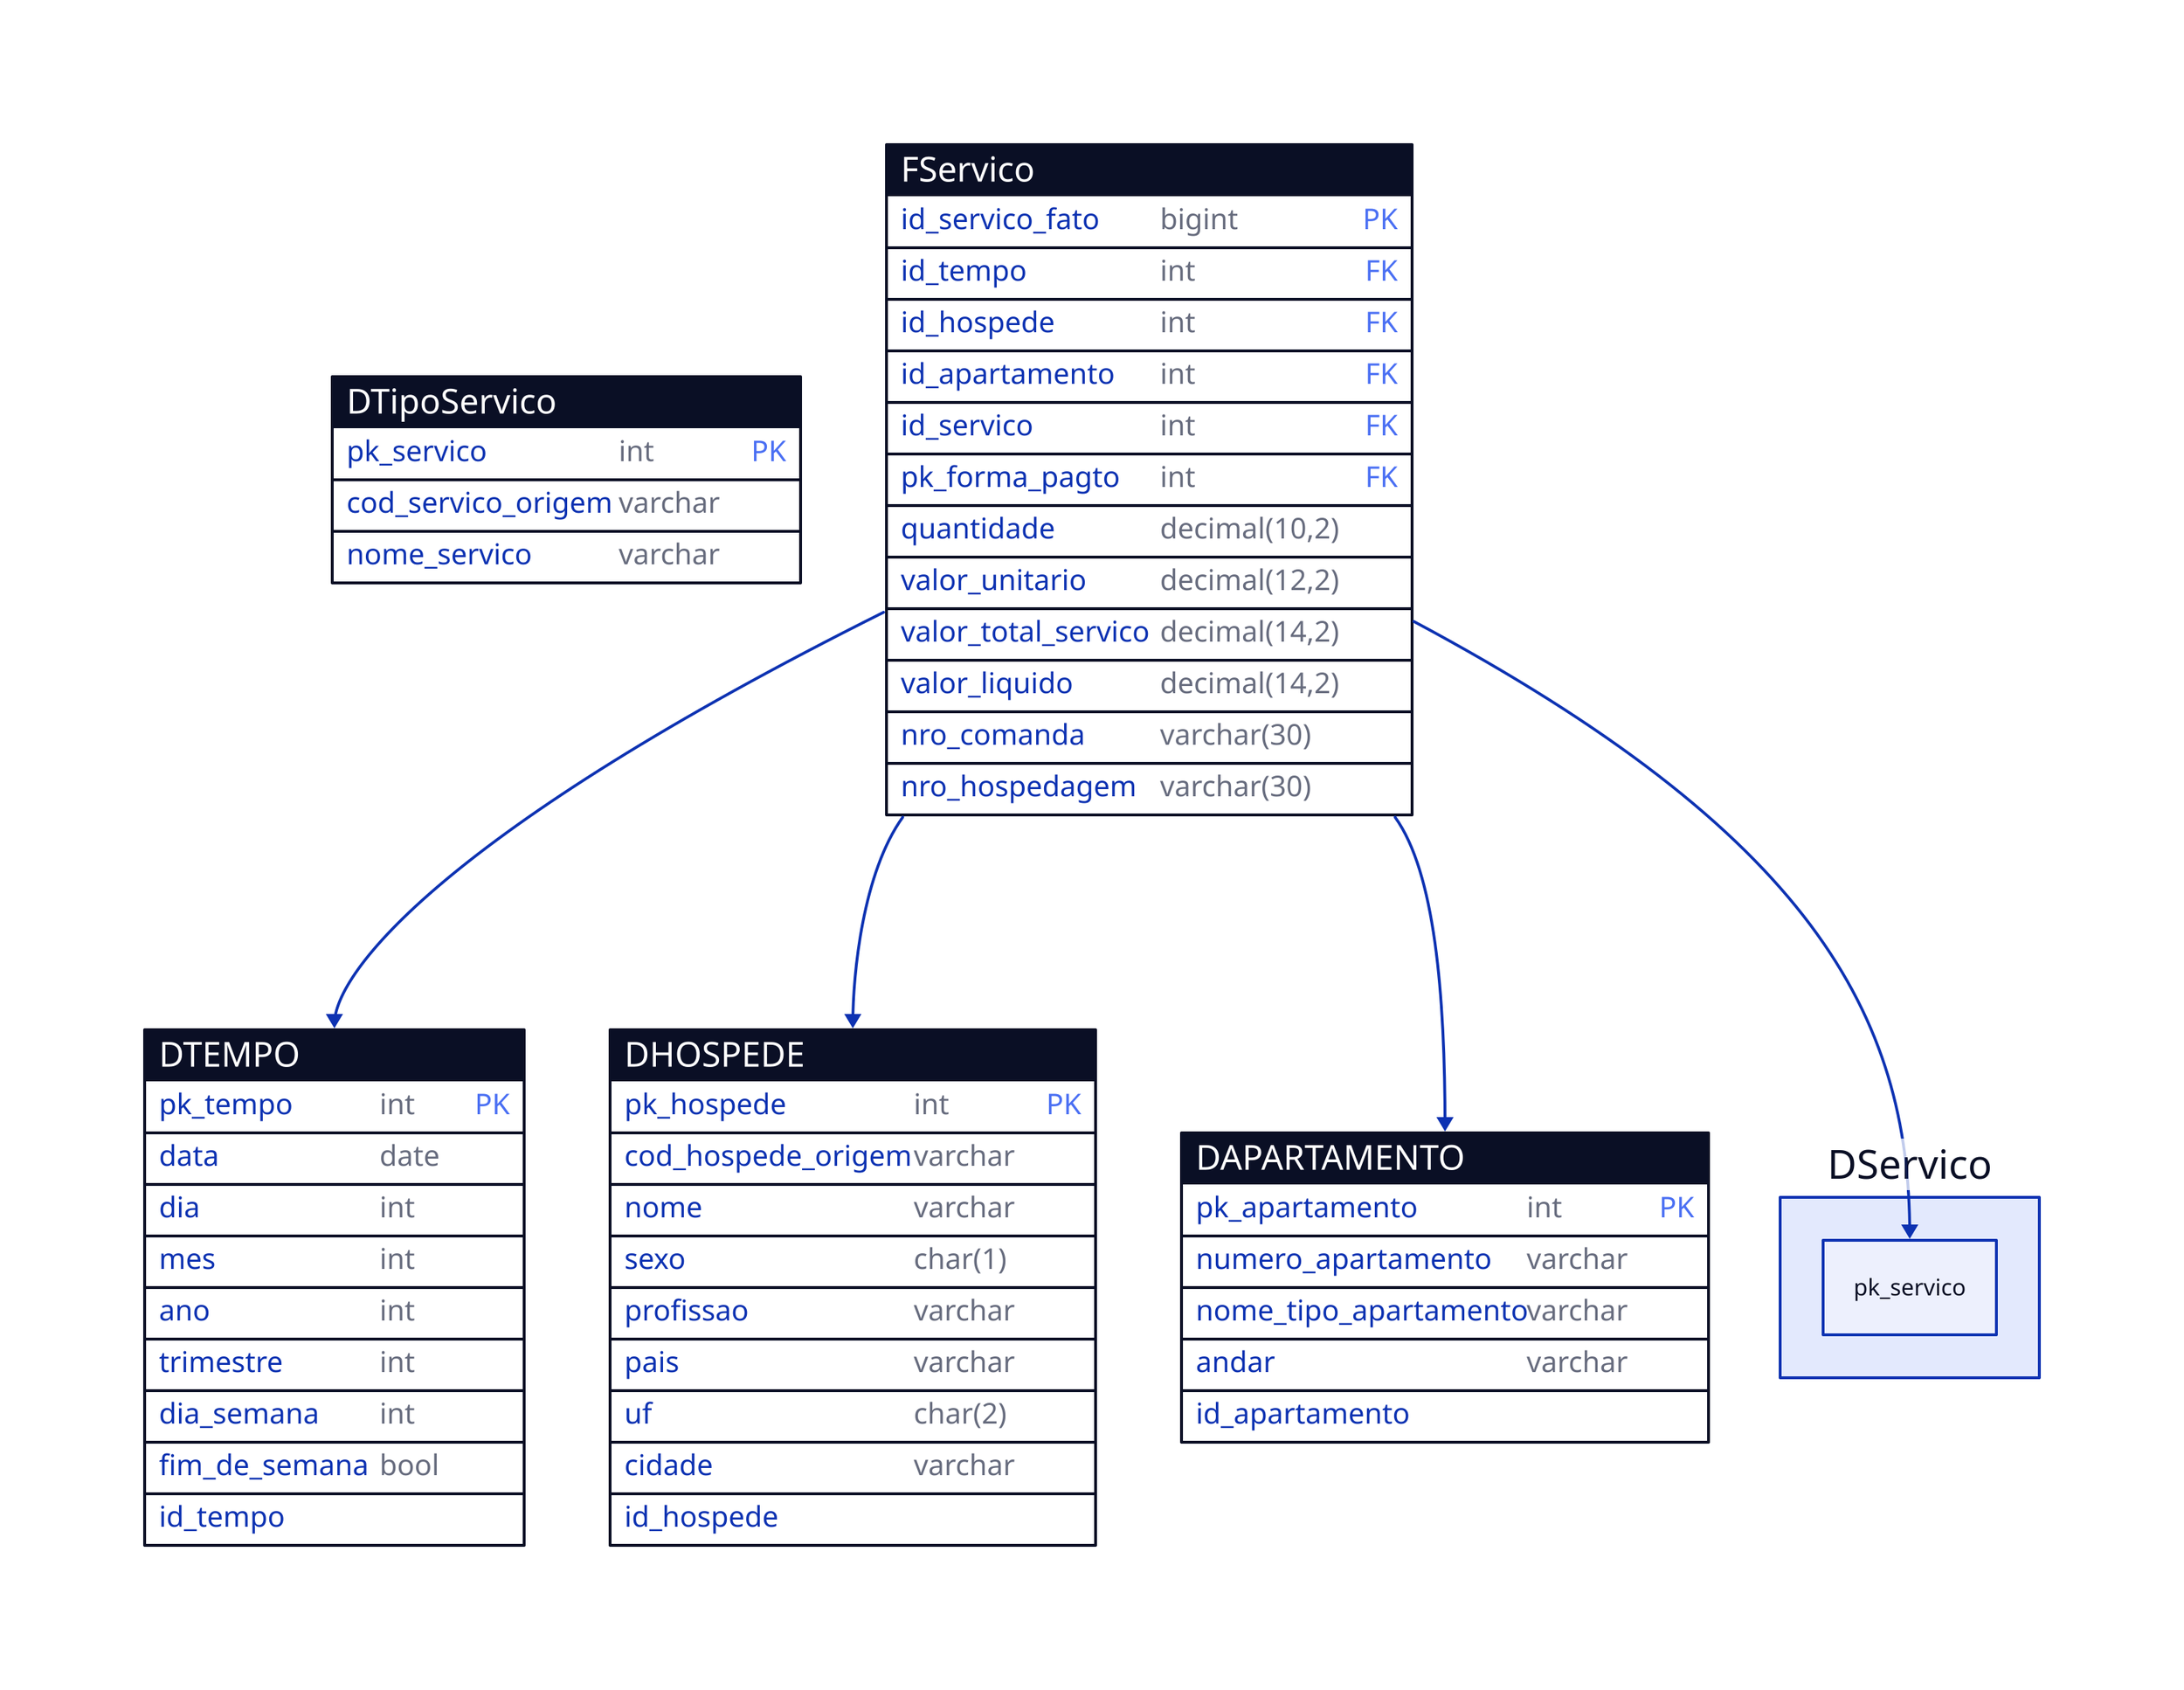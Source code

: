 vars: {
  d2-config: {
    layout-engine: dagre
    theme-id: 0
  }
}

DTEMPO: {
  shape: sql_table
  pk_tempo: int {constraint: primary_key}
  data: date
  dia: int
  mes: int
  ano: int
  trimestre: int
  dia_semana: int
  fim_de_semana: bool
}



DHOSPEDE: {
  shape: sql_table
  pk_hospede: int {constraint: primary_key}
  cod_hospede_origem: varchar
  nome: varchar
  sexo: char(1)
  profissao: varchar
  pais: varchar
  uf: char(2)
  cidade: varchar
}

# Atributos a serem reavaliados:
#       Tipo da cama é relevante?
#       Cama de casal é importante?

DAPARTAMENTO: {
  shape: sql_table
  pk_apartamento: int {constraint: primary_key}
  # cod_apartamento_origem: varchar
  numero_apartamento: varchar
  nome_tipo_apartamento: varchar
  andar: varchar
  # bloco: varchar(10)
}

# Comentei alguns atributos

DTipoServico: {
  shape: sql_table
  pk_servico: int {constraint: primary_key}
  cod_servico_origem: varchar
  nome_servico: varchar
  # categoria_servico: varchar
  # unidade: varchar
  # ativo: char
}

FServico: {
  shape: sql_table
  id_servico_fato: bigint {constraint: primary_key}
  id_tempo: int {constraint: foreign_key}
  id_hospede: int {constraint: foreign_key}
  id_apartamento: int {constraint: foreign_key}
  id_servico: int {constraint: foreign_key}
  pk_forma_pagto: int {constraint: foreign_key}
  quantidade: decimal(10,2)
  valor_unitario: decimal(12,2)
  valor_total_servico: decimal(14,2)
  valor_liquido: decimal(14,2)
  nro_comanda: varchar(30)
  nro_hospedagem: varchar(30)
}

FServico.id_tempo -> DTempo.id_tempo
FServico.id_hospede -> DHospede.id_hospede
FServico.id_apartamento -> DApartamento.id_apartamento
FServico.id_servico -> DServico.pk_servico
